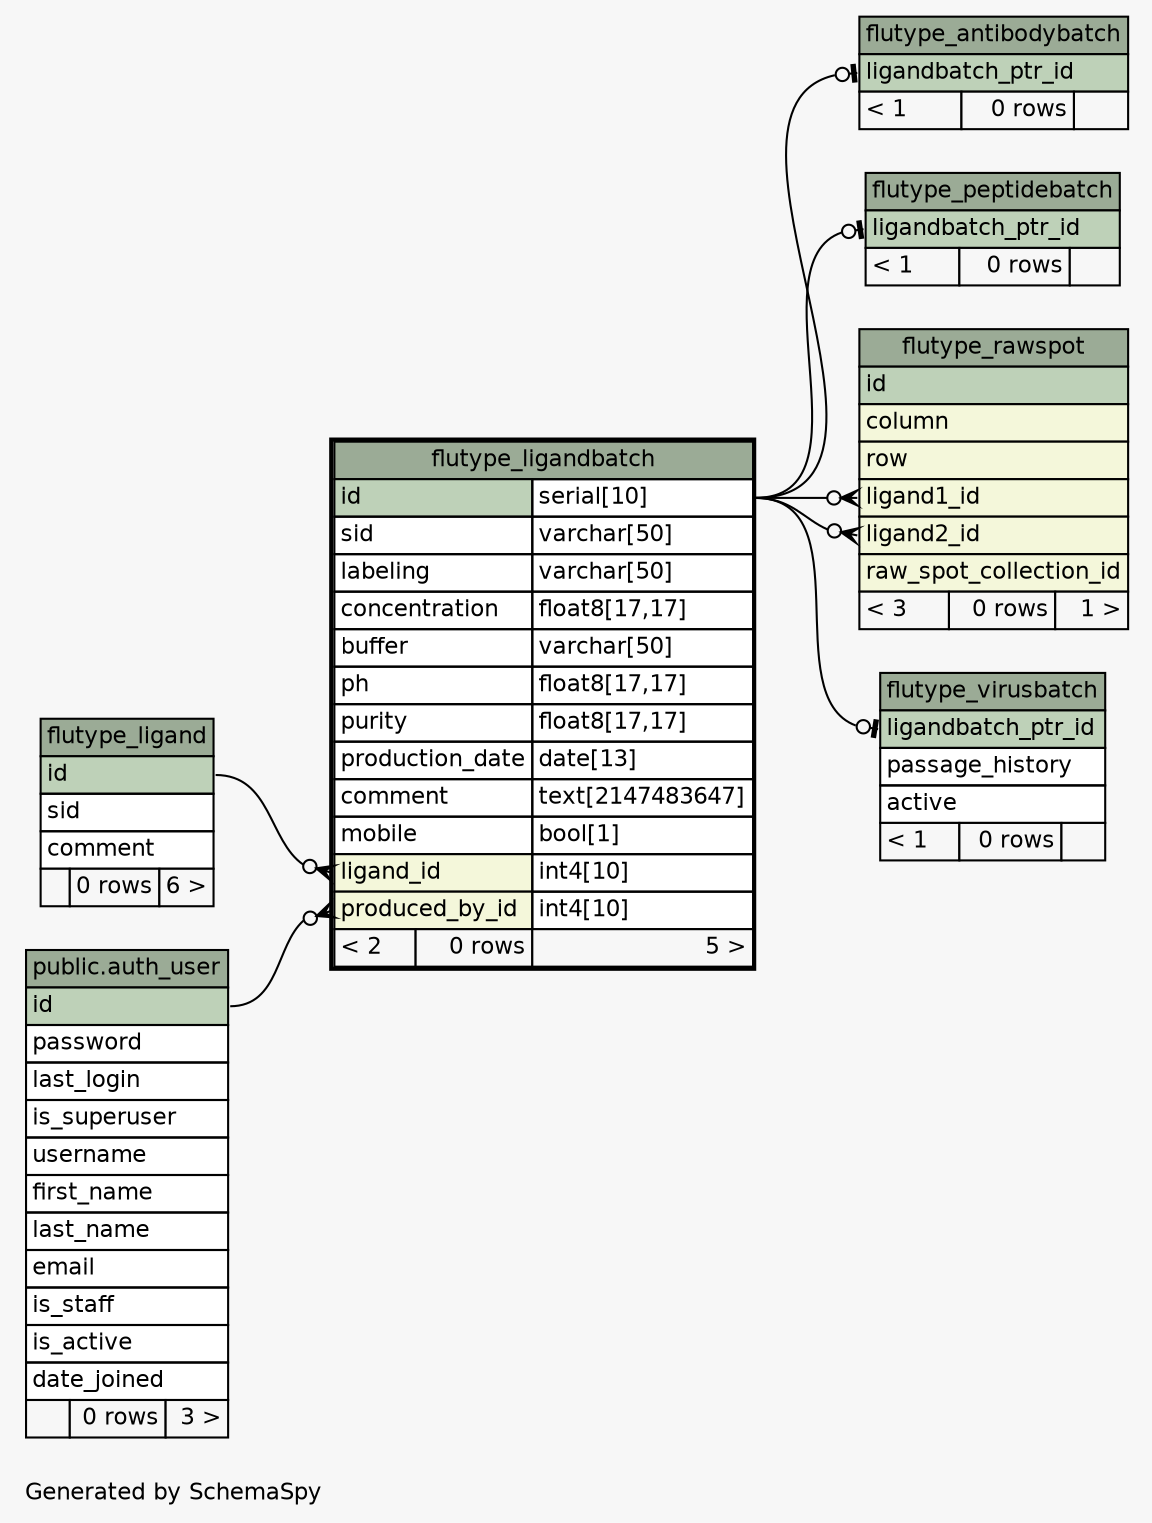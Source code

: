 // dot 2.38.0 on Linux 4.4.0-89-generic
// SchemaSpy rev 590
digraph "oneDegreeRelationshipsDiagram" {
  graph [
    rankdir="RL"
    bgcolor="#f7f7f7"
    label="\nGenerated by SchemaSpy"
    labeljust="l"
    nodesep="0.18"
    ranksep="0.46"
    fontname="Helvetica"
    fontsize="11"
  ];
  node [
    fontname="Helvetica"
    fontsize="11"
    shape="plaintext"
  ];
  edge [
    arrowsize="0.8"
  ];
  "flutype_antibodybatch":"ligandbatch_ptr_id":w -> "flutype_ligandbatch":"id.type":e [arrowhead=none dir=back arrowtail=teeodot];
  "flutype_ligandbatch":"ligand_id":w -> "flutype_ligand":"id":e [arrowhead=none dir=back arrowtail=crowodot];
  "flutype_ligandbatch":"produced_by_id":w -> "public.auth_user":"id":e [arrowhead=none dir=back arrowtail=crowodot];
  "flutype_peptidebatch":"ligandbatch_ptr_id":w -> "flutype_ligandbatch":"id.type":e [arrowhead=none dir=back arrowtail=teeodot];
  "flutype_rawspot":"ligand1_id":w -> "flutype_ligandbatch":"id.type":e [arrowhead=none dir=back arrowtail=crowodot];
  "flutype_rawspot":"ligand2_id":w -> "flutype_ligandbatch":"id.type":e [arrowhead=none dir=back arrowtail=crowodot];
  "flutype_virusbatch":"ligandbatch_ptr_id":w -> "flutype_ligandbatch":"id.type":e [arrowhead=none dir=back arrowtail=teeodot];
  "public.auth_user" [
    label=<
    <TABLE BORDER="0" CELLBORDER="1" CELLSPACING="0" BGCOLOR="#ffffff">
      <TR><TD COLSPAN="3" BGCOLOR="#9bab96" ALIGN="CENTER">public.auth_user</TD></TR>
      <TR><TD PORT="id" COLSPAN="3" BGCOLOR="#bed1b8" ALIGN="LEFT">id</TD></TR>
      <TR><TD PORT="password" COLSPAN="3" ALIGN="LEFT">password</TD></TR>
      <TR><TD PORT="last_login" COLSPAN="3" ALIGN="LEFT">last_login</TD></TR>
      <TR><TD PORT="is_superuser" COLSPAN="3" ALIGN="LEFT">is_superuser</TD></TR>
      <TR><TD PORT="username" COLSPAN="3" ALIGN="LEFT">username</TD></TR>
      <TR><TD PORT="first_name" COLSPAN="3" ALIGN="LEFT">first_name</TD></TR>
      <TR><TD PORT="last_name" COLSPAN="3" ALIGN="LEFT">last_name</TD></TR>
      <TR><TD PORT="email" COLSPAN="3" ALIGN="LEFT">email</TD></TR>
      <TR><TD PORT="is_staff" COLSPAN="3" ALIGN="LEFT">is_staff</TD></TR>
      <TR><TD PORT="is_active" COLSPAN="3" ALIGN="LEFT">is_active</TD></TR>
      <TR><TD PORT="date_joined" COLSPAN="3" ALIGN="LEFT">date_joined</TD></TR>
      <TR><TD ALIGN="LEFT" BGCOLOR="#f7f7f7">  </TD><TD ALIGN="RIGHT" BGCOLOR="#f7f7f7">0 rows</TD><TD ALIGN="RIGHT" BGCOLOR="#f7f7f7">3 &gt;</TD></TR>
    </TABLE>>
    tooltip="public.auth_user"
  ];
  "flutype_antibodybatch" [
    label=<
    <TABLE BORDER="0" CELLBORDER="1" CELLSPACING="0" BGCOLOR="#ffffff">
      <TR><TD COLSPAN="3" BGCOLOR="#9bab96" ALIGN="CENTER">flutype_antibodybatch</TD></TR>
      <TR><TD PORT="ligandbatch_ptr_id" COLSPAN="3" BGCOLOR="#bed1b8" ALIGN="LEFT">ligandbatch_ptr_id</TD></TR>
      <TR><TD ALIGN="LEFT" BGCOLOR="#f7f7f7">&lt; 1</TD><TD ALIGN="RIGHT" BGCOLOR="#f7f7f7">0 rows</TD><TD ALIGN="RIGHT" BGCOLOR="#f7f7f7">  </TD></TR>
    </TABLE>>
    URL="flutype_antibodybatch.html"
    tooltip="flutype_antibodybatch"
  ];
  "flutype_ligand" [
    label=<
    <TABLE BORDER="0" CELLBORDER="1" CELLSPACING="0" BGCOLOR="#ffffff">
      <TR><TD COLSPAN="3" BGCOLOR="#9bab96" ALIGN="CENTER">flutype_ligand</TD></TR>
      <TR><TD PORT="id" COLSPAN="3" BGCOLOR="#bed1b8" ALIGN="LEFT">id</TD></TR>
      <TR><TD PORT="sid" COLSPAN="3" ALIGN="LEFT">sid</TD></TR>
      <TR><TD PORT="comment" COLSPAN="3" ALIGN="LEFT">comment</TD></TR>
      <TR><TD ALIGN="LEFT" BGCOLOR="#f7f7f7">  </TD><TD ALIGN="RIGHT" BGCOLOR="#f7f7f7">0 rows</TD><TD ALIGN="RIGHT" BGCOLOR="#f7f7f7">6 &gt;</TD></TR>
    </TABLE>>
    URL="flutype_ligand.html"
    tooltip="flutype_ligand"
  ];
  "flutype_ligandbatch" [
    label=<
    <TABLE BORDER="2" CELLBORDER="1" CELLSPACING="0" BGCOLOR="#ffffff">
      <TR><TD COLSPAN="3" BGCOLOR="#9bab96" ALIGN="CENTER">flutype_ligandbatch</TD></TR>
      <TR><TD PORT="id" COLSPAN="2" BGCOLOR="#bed1b8" ALIGN="LEFT">id</TD><TD PORT="id.type" ALIGN="LEFT">serial[10]</TD></TR>
      <TR><TD PORT="sid" COLSPAN="2" ALIGN="LEFT">sid</TD><TD PORT="sid.type" ALIGN="LEFT">varchar[50]</TD></TR>
      <TR><TD PORT="labeling" COLSPAN="2" ALIGN="LEFT">labeling</TD><TD PORT="labeling.type" ALIGN="LEFT">varchar[50]</TD></TR>
      <TR><TD PORT="concentration" COLSPAN="2" ALIGN="LEFT">concentration</TD><TD PORT="concentration.type" ALIGN="LEFT">float8[17,17]</TD></TR>
      <TR><TD PORT="buffer" COLSPAN="2" ALIGN="LEFT">buffer</TD><TD PORT="buffer.type" ALIGN="LEFT">varchar[50]</TD></TR>
      <TR><TD PORT="ph" COLSPAN="2" ALIGN="LEFT">ph</TD><TD PORT="ph.type" ALIGN="LEFT">float8[17,17]</TD></TR>
      <TR><TD PORT="purity" COLSPAN="2" ALIGN="LEFT">purity</TD><TD PORT="purity.type" ALIGN="LEFT">float8[17,17]</TD></TR>
      <TR><TD PORT="production_date" COLSPAN="2" ALIGN="LEFT">production_date</TD><TD PORT="production_date.type" ALIGN="LEFT">date[13]</TD></TR>
      <TR><TD PORT="comment" COLSPAN="2" ALIGN="LEFT">comment</TD><TD PORT="comment.type" ALIGN="LEFT">text[2147483647]</TD></TR>
      <TR><TD PORT="mobile" COLSPAN="2" ALIGN="LEFT">mobile</TD><TD PORT="mobile.type" ALIGN="LEFT">bool[1]</TD></TR>
      <TR><TD PORT="ligand_id" COLSPAN="2" BGCOLOR="#f4f7da" ALIGN="LEFT">ligand_id</TD><TD PORT="ligand_id.type" ALIGN="LEFT">int4[10]</TD></TR>
      <TR><TD PORT="produced_by_id" COLSPAN="2" BGCOLOR="#f4f7da" ALIGN="LEFT">produced_by_id</TD><TD PORT="produced_by_id.type" ALIGN="LEFT">int4[10]</TD></TR>
      <TR><TD ALIGN="LEFT" BGCOLOR="#f7f7f7">&lt; 2</TD><TD ALIGN="RIGHT" BGCOLOR="#f7f7f7">0 rows</TD><TD ALIGN="RIGHT" BGCOLOR="#f7f7f7">5 &gt;</TD></TR>
    </TABLE>>
    URL="flutype_ligandbatch.html"
    tooltip="flutype_ligandbatch"
  ];
  "flutype_peptidebatch" [
    label=<
    <TABLE BORDER="0" CELLBORDER="1" CELLSPACING="0" BGCOLOR="#ffffff">
      <TR><TD COLSPAN="3" BGCOLOR="#9bab96" ALIGN="CENTER">flutype_peptidebatch</TD></TR>
      <TR><TD PORT="ligandbatch_ptr_id" COLSPAN="3" BGCOLOR="#bed1b8" ALIGN="LEFT">ligandbatch_ptr_id</TD></TR>
      <TR><TD ALIGN="LEFT" BGCOLOR="#f7f7f7">&lt; 1</TD><TD ALIGN="RIGHT" BGCOLOR="#f7f7f7">0 rows</TD><TD ALIGN="RIGHT" BGCOLOR="#f7f7f7">  </TD></TR>
    </TABLE>>
    URL="flutype_peptidebatch.html"
    tooltip="flutype_peptidebatch"
  ];
  "flutype_rawspot" [
    label=<
    <TABLE BORDER="0" CELLBORDER="1" CELLSPACING="0" BGCOLOR="#ffffff">
      <TR><TD COLSPAN="3" BGCOLOR="#9bab96" ALIGN="CENTER">flutype_rawspot</TD></TR>
      <TR><TD PORT="id" COLSPAN="3" BGCOLOR="#bed1b8" ALIGN="LEFT">id</TD></TR>
      <TR><TD PORT="column" COLSPAN="3" BGCOLOR="#f4f7da" ALIGN="LEFT">column</TD></TR>
      <TR><TD PORT="row" COLSPAN="3" BGCOLOR="#f4f7da" ALIGN="LEFT">row</TD></TR>
      <TR><TD PORT="ligand1_id" COLSPAN="3" BGCOLOR="#f4f7da" ALIGN="LEFT">ligand1_id</TD></TR>
      <TR><TD PORT="ligand2_id" COLSPAN="3" BGCOLOR="#f4f7da" ALIGN="LEFT">ligand2_id</TD></TR>
      <TR><TD PORT="raw_spot_collection_id" COLSPAN="3" BGCOLOR="#f4f7da" ALIGN="LEFT">raw_spot_collection_id</TD></TR>
      <TR><TD ALIGN="LEFT" BGCOLOR="#f7f7f7">&lt; 3</TD><TD ALIGN="RIGHT" BGCOLOR="#f7f7f7">0 rows</TD><TD ALIGN="RIGHT" BGCOLOR="#f7f7f7">1 &gt;</TD></TR>
    </TABLE>>
    URL="flutype_rawspot.html"
    tooltip="flutype_rawspot"
  ];
  "flutype_virusbatch" [
    label=<
    <TABLE BORDER="0" CELLBORDER="1" CELLSPACING="0" BGCOLOR="#ffffff">
      <TR><TD COLSPAN="3" BGCOLOR="#9bab96" ALIGN="CENTER">flutype_virusbatch</TD></TR>
      <TR><TD PORT="ligandbatch_ptr_id" COLSPAN="3" BGCOLOR="#bed1b8" ALIGN="LEFT">ligandbatch_ptr_id</TD></TR>
      <TR><TD PORT="passage_history" COLSPAN="3" ALIGN="LEFT">passage_history</TD></TR>
      <TR><TD PORT="active" COLSPAN="3" ALIGN="LEFT">active</TD></TR>
      <TR><TD ALIGN="LEFT" BGCOLOR="#f7f7f7">&lt; 1</TD><TD ALIGN="RIGHT" BGCOLOR="#f7f7f7">0 rows</TD><TD ALIGN="RIGHT" BGCOLOR="#f7f7f7">  </TD></TR>
    </TABLE>>
    URL="flutype_virusbatch.html"
    tooltip="flutype_virusbatch"
  ];
}
